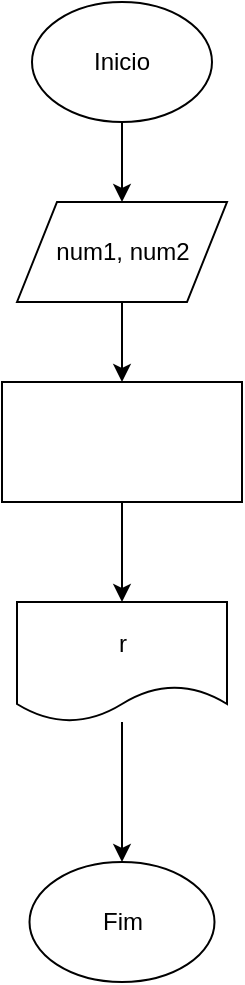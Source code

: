 <mxfile version="21.6.8" type="github">
  <diagram name="Página-1" id="qsprEDrnKjSDkDAt6ycz">
    <mxGraphModel dx="987" dy="571" grid="1" gridSize="10" guides="1" tooltips="1" connect="1" arrows="1" fold="1" page="1" pageScale="1" pageWidth="827" pageHeight="1169" math="0" shadow="0">
      <root>
        <mxCell id="0" />
        <mxCell id="1" parent="0" />
        <mxCell id="zYkmVKhotaVS6C0Z0ZAc-7" value="" style="edgeStyle=orthogonalEdgeStyle;rounded=0;orthogonalLoop=1;jettySize=auto;html=1;" edge="1" parent="1" source="zYkmVKhotaVS6C0Z0ZAc-1" target="zYkmVKhotaVS6C0Z0ZAc-2">
          <mxGeometry relative="1" as="geometry" />
        </mxCell>
        <mxCell id="zYkmVKhotaVS6C0Z0ZAc-1" value="Inicio" style="ellipse;whiteSpace=wrap;html=1;" vertex="1" parent="1">
          <mxGeometry x="160" y="50" width="90" height="60" as="geometry" />
        </mxCell>
        <mxCell id="zYkmVKhotaVS6C0Z0ZAc-8" value="" style="edgeStyle=orthogonalEdgeStyle;rounded=0;orthogonalLoop=1;jettySize=auto;html=1;" edge="1" parent="1" source="zYkmVKhotaVS6C0Z0ZAc-2" target="zYkmVKhotaVS6C0Z0ZAc-3">
          <mxGeometry relative="1" as="geometry" />
        </mxCell>
        <mxCell id="zYkmVKhotaVS6C0Z0ZAc-2" value="num1, num2" style="shape=parallelogram;perimeter=parallelogramPerimeter;whiteSpace=wrap;html=1;fixedSize=1;" vertex="1" parent="1">
          <mxGeometry x="152.5" y="150" width="105" height="50" as="geometry" />
        </mxCell>
        <mxCell id="zYkmVKhotaVS6C0Z0ZAc-9" value="" style="edgeStyle=orthogonalEdgeStyle;rounded=0;orthogonalLoop=1;jettySize=auto;html=1;" edge="1" parent="1" source="zYkmVKhotaVS6C0Z0ZAc-3" target="zYkmVKhotaVS6C0Z0ZAc-4">
          <mxGeometry relative="1" as="geometry" />
        </mxCell>
        <mxCell id="zYkmVKhotaVS6C0Z0ZAc-3" value="" style="rounded=0;whiteSpace=wrap;html=1;" vertex="1" parent="1">
          <mxGeometry x="145" y="240" width="120" height="60" as="geometry" />
        </mxCell>
        <mxCell id="zYkmVKhotaVS6C0Z0ZAc-6" value="" style="edgeStyle=orthogonalEdgeStyle;rounded=0;orthogonalLoop=1;jettySize=auto;html=1;" edge="1" parent="1" source="zYkmVKhotaVS6C0Z0ZAc-4" target="zYkmVKhotaVS6C0Z0ZAc-5">
          <mxGeometry relative="1" as="geometry" />
        </mxCell>
        <mxCell id="zYkmVKhotaVS6C0Z0ZAc-4" value="r" style="shape=document;whiteSpace=wrap;html=1;boundedLbl=1;" vertex="1" parent="1">
          <mxGeometry x="152.5" y="350" width="105" height="60" as="geometry" />
        </mxCell>
        <mxCell id="zYkmVKhotaVS6C0Z0ZAc-5" value="Fim" style="ellipse;whiteSpace=wrap;html=1;" vertex="1" parent="1">
          <mxGeometry x="158.75" y="480" width="92.5" height="60" as="geometry" />
        </mxCell>
      </root>
    </mxGraphModel>
  </diagram>
</mxfile>
